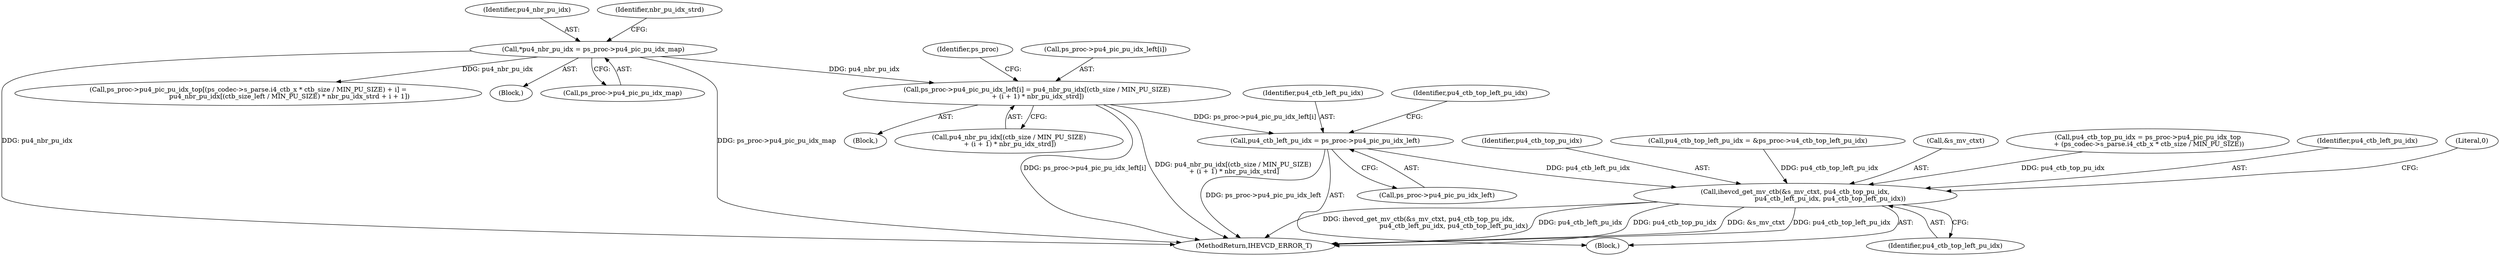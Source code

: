 digraph "0_Android_bcfc7124f6ef9f1ec128fb2e90de774a5b33d199_0@array" {
"1003643" [label="(Call,ps_proc->pu4_pic_pu_idx_left[i] = pu4_nbr_pu_idx[(ctb_size / MIN_PU_SIZE)\n + (i + 1) * nbr_pu_idx_strd])"];
"1003394" [label="(Call,*pu4_nbr_pu_idx = ps_proc->pu4_pic_pu_idx_map)"];
"1003196" [label="(Call,pu4_ctb_left_pu_idx = ps_proc->pu4_pic_pu_idx_left)"];
"1003322" [label="(Call,ihevcd_get_mv_ctb(&s_mv_ctxt, pu4_ctb_top_pu_idx,\n                                  pu4_ctb_left_pu_idx, pu4_ctb_top_left_pu_idx))"];
"1005079" [label="(MethodReturn,IHEVCD_ERROR_T)"];
"1003649" [label="(Call,pu4_nbr_pu_idx[(ctb_size / MIN_PU_SIZE)\n + (i + 1) * nbr_pu_idx_strd])"];
"1003196" [label="(Call,pu4_ctb_left_pu_idx = ps_proc->pu4_pic_pu_idx_left)"];
"1003197" [label="(Identifier,pu4_ctb_left_pu_idx)"];
"1003325" [label="(Identifier,pu4_ctb_top_pu_idx)"];
"1003395" [label="(Identifier,pu4_nbr_pu_idx)"];
"1003201" [label="(Call,pu4_ctb_top_left_pu_idx = &ps_proc->u4_ctb_top_left_pu_idx)"];
"1003327" [label="(Identifier,pu4_ctb_top_left_pu_idx)"];
"1003643" [label="(Call,ps_proc->pu4_pic_pu_idx_left[i] = pu4_nbr_pu_idx[(ctb_size / MIN_PU_SIZE)\n + (i + 1) * nbr_pu_idx_strd])"];
"1003401" [label="(Identifier,nbr_pu_idx_strd)"];
"1003642" [label="(Block,)"];
"1003663" [label="(Identifier,ps_proc)"];
"1003323" [label="(Call,&s_mv_ctxt)"];
"1003102" [label="(Block,)"];
"1003181" [label="(Call,pu4_ctb_top_pu_idx = ps_proc->pu4_pic_pu_idx_top\n + (ps_codec->s_parse.i4_ctb_x * ctb_size / MIN_PU_SIZE))"];
"1003198" [label="(Call,ps_proc->pu4_pic_pu_idx_left)"];
"1003326" [label="(Identifier,pu4_ctb_left_pu_idx)"];
"1003322" [label="(Call,ihevcd_get_mv_ctb(&s_mv_ctxt, pu4_ctb_top_pu_idx,\n                                  pu4_ctb_left_pu_idx, pu4_ctb_top_left_pu_idx))"];
"1003644" [label="(Call,ps_proc->pu4_pic_pu_idx_left[i])"];
"1003689" [label="(Literal,0)"];
"1003660" [label="(Call,ps_proc->pu4_pic_pu_idx_top[(ps_codec->s_parse.i4_ctb_x * ctb_size / MIN_PU_SIZE) + i] =\n                                        pu4_nbr_pu_idx[(ctb_size_left / MIN_PU_SIZE) * nbr_pu_idx_strd + i + 1])"];
"1003202" [label="(Identifier,pu4_ctb_top_left_pu_idx)"];
"1003329" [label="(Block,)"];
"1003394" [label="(Call,*pu4_nbr_pu_idx = ps_proc->pu4_pic_pu_idx_map)"];
"1003396" [label="(Call,ps_proc->pu4_pic_pu_idx_map)"];
"1003643" -> "1003642"  [label="AST: "];
"1003643" -> "1003649"  [label="CFG: "];
"1003644" -> "1003643"  [label="AST: "];
"1003649" -> "1003643"  [label="AST: "];
"1003663" -> "1003643"  [label="CFG: "];
"1003643" -> "1005079"  [label="DDG: ps_proc->pu4_pic_pu_idx_left[i]"];
"1003643" -> "1005079"  [label="DDG: pu4_nbr_pu_idx[(ctb_size / MIN_PU_SIZE)\n + (i + 1) * nbr_pu_idx_strd]"];
"1003643" -> "1003196"  [label="DDG: ps_proc->pu4_pic_pu_idx_left[i]"];
"1003394" -> "1003643"  [label="DDG: pu4_nbr_pu_idx"];
"1003394" -> "1003329"  [label="AST: "];
"1003394" -> "1003396"  [label="CFG: "];
"1003395" -> "1003394"  [label="AST: "];
"1003396" -> "1003394"  [label="AST: "];
"1003401" -> "1003394"  [label="CFG: "];
"1003394" -> "1005079"  [label="DDG: ps_proc->pu4_pic_pu_idx_map"];
"1003394" -> "1005079"  [label="DDG: pu4_nbr_pu_idx"];
"1003394" -> "1003660"  [label="DDG: pu4_nbr_pu_idx"];
"1003196" -> "1003102"  [label="AST: "];
"1003196" -> "1003198"  [label="CFG: "];
"1003197" -> "1003196"  [label="AST: "];
"1003198" -> "1003196"  [label="AST: "];
"1003202" -> "1003196"  [label="CFG: "];
"1003196" -> "1005079"  [label="DDG: ps_proc->pu4_pic_pu_idx_left"];
"1003196" -> "1003322"  [label="DDG: pu4_ctb_left_pu_idx"];
"1003322" -> "1003102"  [label="AST: "];
"1003322" -> "1003327"  [label="CFG: "];
"1003323" -> "1003322"  [label="AST: "];
"1003325" -> "1003322"  [label="AST: "];
"1003326" -> "1003322"  [label="AST: "];
"1003327" -> "1003322"  [label="AST: "];
"1003689" -> "1003322"  [label="CFG: "];
"1003322" -> "1005079"  [label="DDG: ihevcd_get_mv_ctb(&s_mv_ctxt, pu4_ctb_top_pu_idx,\n                                  pu4_ctb_left_pu_idx, pu4_ctb_top_left_pu_idx)"];
"1003322" -> "1005079"  [label="DDG: pu4_ctb_left_pu_idx"];
"1003322" -> "1005079"  [label="DDG: pu4_ctb_top_pu_idx"];
"1003322" -> "1005079"  [label="DDG: &s_mv_ctxt"];
"1003322" -> "1005079"  [label="DDG: pu4_ctb_top_left_pu_idx"];
"1003181" -> "1003322"  [label="DDG: pu4_ctb_top_pu_idx"];
"1003201" -> "1003322"  [label="DDG: pu4_ctb_top_left_pu_idx"];
}
